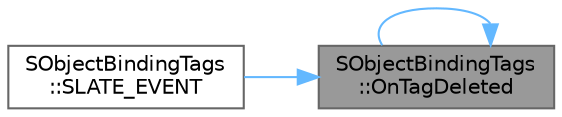digraph "SObjectBindingTags::OnTagDeleted"
{
 // INTERACTIVE_SVG=YES
 // LATEX_PDF_SIZE
  bgcolor="transparent";
  edge [fontname=Helvetica,fontsize=10,labelfontname=Helvetica,labelfontsize=10];
  node [fontname=Helvetica,fontsize=10,shape=box,height=0.2,width=0.4];
  rankdir="RL";
  Node1 [id="Node000001",label="SObjectBindingTags\l::OnTagDeleted",height=0.2,width=0.4,color="gray40", fillcolor="grey60", style="filled", fontcolor="black",tooltip="Called when a tag is to be deleted."];
  Node1 -> Node1 [id="edge1_Node000001_Node000001",dir="back",color="steelblue1",style="solid",tooltip=" "];
  Node1 -> Node2 [id="edge2_Node000001_Node000002",dir="back",color="steelblue1",style="solid",tooltip=" "];
  Node2 [id="Node000002",label="SObjectBindingTags\l::SLATE_EVENT",height=0.2,width=0.4,color="grey40", fillcolor="white", style="filled",URL="$d0/dc2/classSObjectBindingTags.html#a731fa6e99cd0283361235bf0d9bec922",tooltip="(Optional) When bound, will show a delete button on the tags, and call this delegate when clicked"];
}
